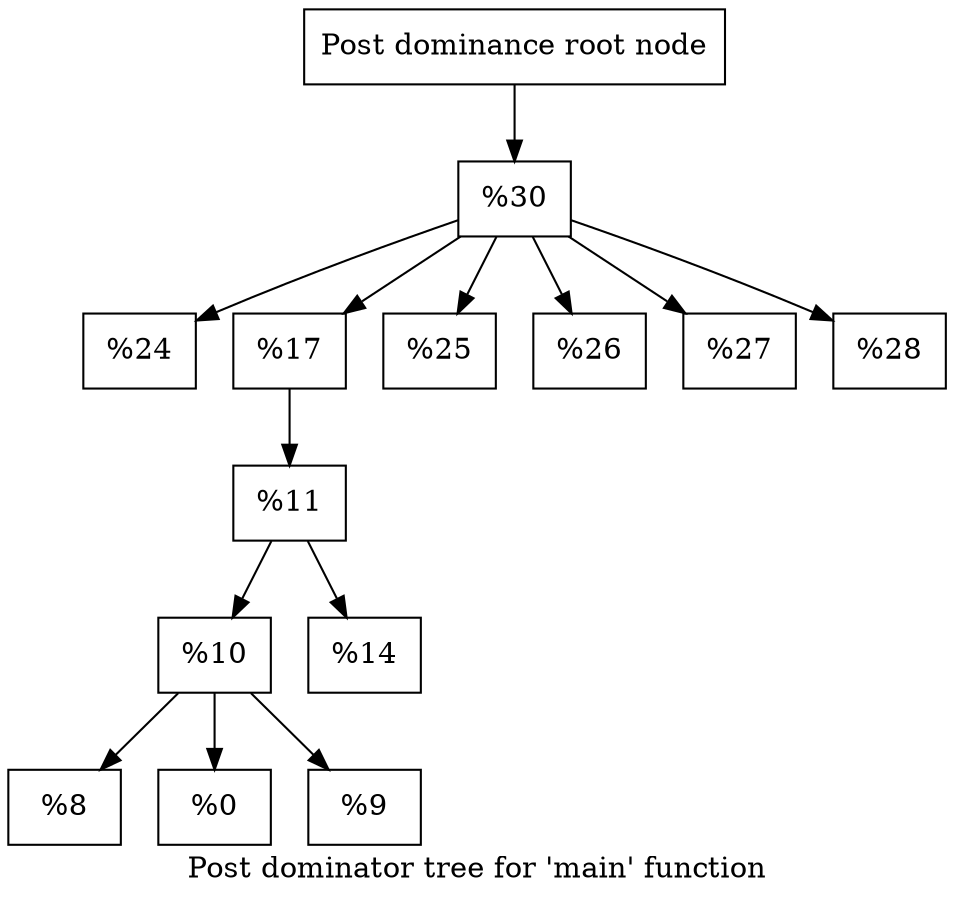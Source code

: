 digraph "Post dominator tree for 'main' function" {
	label="Post dominator tree for 'main' function";

	Node0x1694490 [shape=record,label="{Post dominance root node}"];
	Node0x1694490 -> Node0x1694660;
	Node0x1694660 [shape=record,label="{%30}"];
	Node0x1694660 -> Node0x1695370;
	Node0x1694660 -> Node0x16953b0;
	Node0x1694660 -> Node0x16934e0;
	Node0x1694660 -> Node0x1693520;
	Node0x1694660 -> Node0x1693560;
	Node0x1694660 -> Node0x16935a0;
	Node0x1695370 [shape=record,label="{%24}"];
	Node0x16953b0 [shape=record,label="{%17}"];
	Node0x16953b0 -> Node0x1694560;
	Node0x1694560 [shape=record,label="{%11}"];
	Node0x1694560 -> Node0x16945a0;
	Node0x1694560 -> Node0x16934a0;
	Node0x16945a0 [shape=record,label="{%10}"];
	Node0x16945a0 -> Node0x16945e0;
	Node0x16945a0 -> Node0x1693420;
	Node0x16945a0 -> Node0x1693460;
	Node0x16945e0 [shape=record,label="{%8}"];
	Node0x1693420 [shape=record,label="{%0}"];
	Node0x1693460 [shape=record,label="{%9}"];
	Node0x16934a0 [shape=record,label="{%14}"];
	Node0x16934e0 [shape=record,label="{%25}"];
	Node0x1693520 [shape=record,label="{%26}"];
	Node0x1693560 [shape=record,label="{%27}"];
	Node0x16935a0 [shape=record,label="{%28}"];
}
